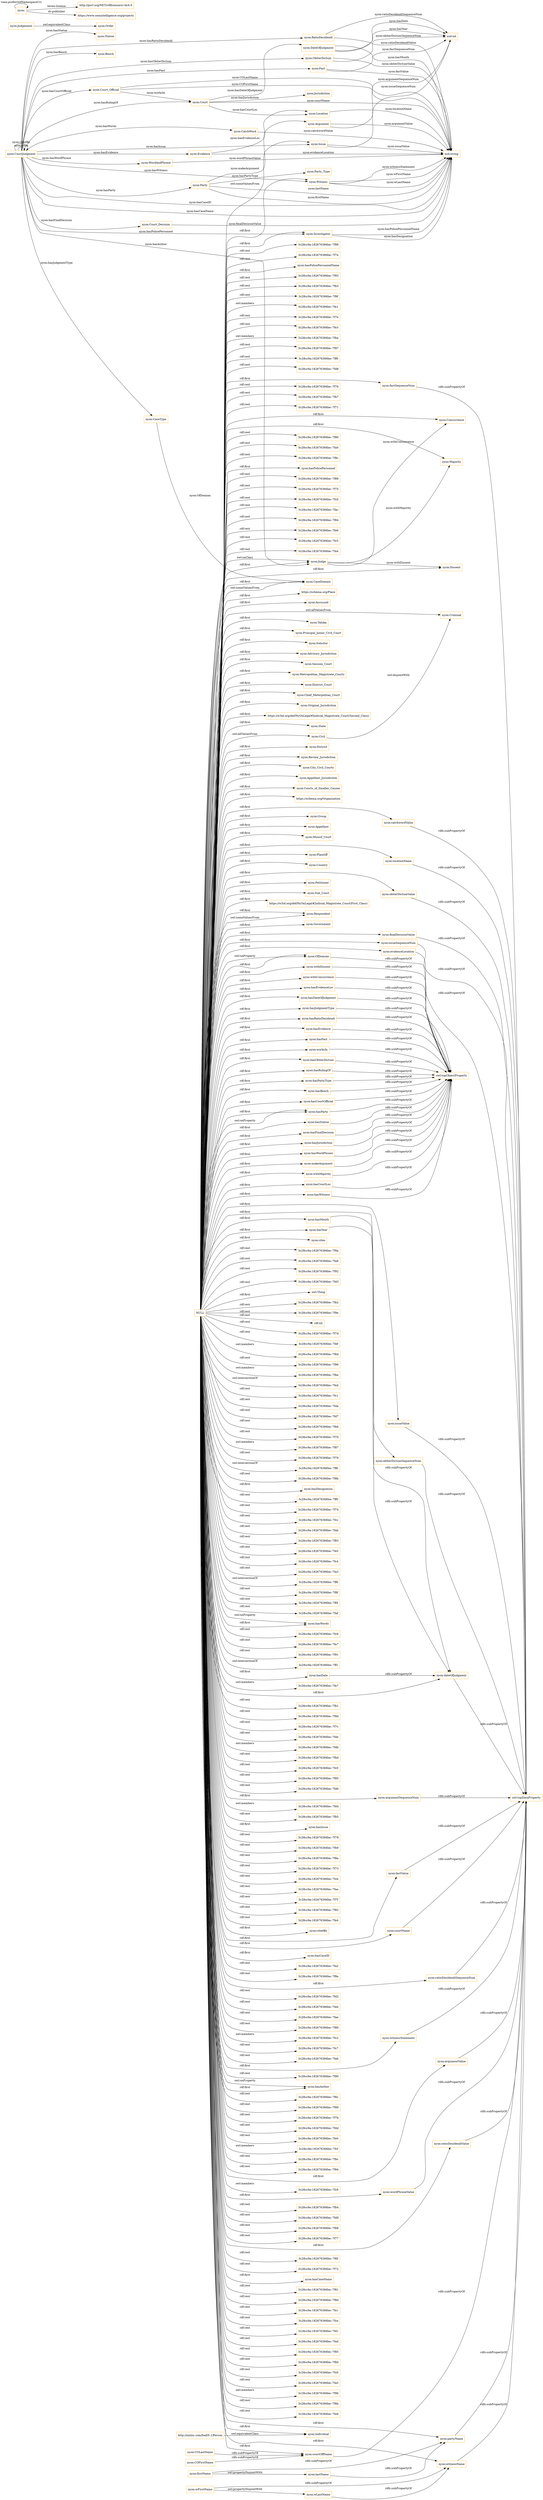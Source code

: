 digraph ar2dtool_diagram { 
rankdir=LR;
size="1501"
node [shape = rectangle, color="orange"]; "nyon:Statue" "nyon:CourtJudgment" "nyon:Order" "nyon:Issue" "nyon:Bench" "nyon:Investigator" "nyon:Party" "nyon:Fact" "nyon:Court_Decision" "nyon:Evidence" "https://schema.org/Place" "nyon:Accussed" "nyon:Civil" "nyon:Taluka" "nyon:Principal_Junior_Civil_Court" "nyon:Solicitor" "nyon:Advisory_Jurisdiction" "nyon:DateOfJudgment" "nyon:Session_Court" "nyon:Metropolitan_Magistrate_Courts" "nyon:District_Court" "nyon:Chief_Meterpolitan_Court" "nyon:Original_Jurisdiction" "nyon:RatioDecidendi" "nyon:Court_Official" "nyon:ObiterDictum" "http://xmlns.com/foaf/0.1/Person" "nyon:Court" "https://w3id.org/def/NyOnLegal#Judicial_Magistrate_Court(Second_Class)" "nyon:State" "nyon:Concurrence" "nyon:Witness" "nyon:Location" "nyon:District" "nyon:Review_Jurisdiction" "nyon:City_Civil_Courts" "nyon:Appellant_Jurisdiction" "nyon:Individual" "nyon:Judge" "nyon:Courts_of_Smaller_Causes" "nyon:Judgement" "nyon:Jurisdiction" "https://schema.org/Organization" "nyon:Criminal" "nyon:Group" "nyon:Appellant" "nyon:Munsif_Court" "nyon:CaseType" "nyon:CatchWord" "nyon:Dissent" "nyon:Party_Type" "nyon:Plaintiff" "nyon:Country" "nyon:Majority" "nyon:Argument" "nyon:Petitioner" "nyon:CaseDomain" "nyon:Sub_Court" "https://w3id.org/def/NyOnLegal#Judicial_Magistrate_Court(First_Class)" "nyon:WordAndPhrase" "nyon:Respondent" "nyon:Government" ; /*classes style*/
	"nyon:hasCourtOfficial" -> "owl:topObjectProperty" [ label = "rdfs:subPropertyOf" ];
	"nyon:catchwordValue" -> "owl:topDataProperty" [ label = "rdfs:subPropertyOf" ];
	"nyon:COFirstName" -> "nyon:courtOffName" [ label = "rdfs:subPropertyOf" ];
	"nyon:locationName" -> "owl:topDataProperty" [ label = "rdfs:subPropertyOf" ];
	"nyon:hasFinalDecision" -> "owl:topObjectProperty" [ label = "rdfs:subPropertyOf" ];
	"nyon:hasJurisdiction" -> "owl:topObjectProperty" [ label = "rdfs:subPropertyOf" ];
	"nyon:obiterDictumValue" -> "owl:topDataProperty" [ label = "rdfs:subPropertyOf" ];
	"nyon:" -> "http://purl.org/NET/rdflicense/cc-by4.0" [ label = "terms:license" ];
	"nyon:" -> "https://www.semintelligence.org/projects" [ label = "dc:publisher" ];
	"nyon:" -> "nyon:" [ label = "vann:preferredNamespaceUri" ];
	"nyon:makeArgument" -> "owl:topObjectProperty" [ label = "rdfs:subPropertyOf" ];
	"nyon:finalDecisionValue" -> "owl:topDataProperty" [ label = "rdfs:subPropertyOf" ];
	"nyon:hasWitness" -> "owl:topObjectProperty" [ label = "rdfs:subPropertyOf" ];
	"nyon:issueSequenceNum" -> "owl:topDataProperty" [ label = "rdfs:subPropertyOf" ];
	"nyon:partyName" -> "owl:topDataProperty" [ label = "rdfs:subPropertyOf" ];
	"nyon:withDissent" -> "owl:topObjectProperty" [ label = "rdfs:subPropertyOf" ];
	"nyon:withConcurrence" -> "owl:topObjectProperty" [ label = "rdfs:subPropertyOf" ];
	"nyon:evidenceLocation" -> "owl:topDataProperty" [ label = "rdfs:subPropertyOf" ];
	"nyon:hasJudgmentType" -> "owl:topObjectProperty" [ label = "rdfs:subPropertyOf" ];
	"nyon:hasRatioDecidendi" -> "owl:topObjectProperty" [ label = "rdfs:subPropertyOf" ];
	"nyon:hasEvidence" -> "owl:topObjectProperty" [ label = "rdfs:subPropertyOf" ];
	"nyon:hasFact" -> "owl:topObjectProperty" [ label = "rdfs:subPropertyOf" ];
	"nyon:witnessName" -> "owl:topDataProperty" [ label = "rdfs:subPropertyOf" ];
	"nyon:lastName" -> "nyon:partyName" [ label = "rdfs:subPropertyOf" ];
	"nyon:issueValue" -> "owl:topDataProperty" [ label = "rdfs:subPropertyOf" ];
	"nyon:obiterDictumSequenceNum" -> "owl:topDataProperty" [ label = "rdfs:subPropertyOf" ];
	"nyon:worksIn" -> "owl:topObjectProperty" [ label = "rdfs:subPropertyOf" ];
	"nyon:hasObiterDictum" -> "owl:topObjectProperty" [ label = "rdfs:subPropertyOf" ];
	"nyon:wLastName" -> "nyon:witnessName" [ label = "rdfs:subPropertyOf" ];
	"nyon:hasRulingOf" -> "owl:topObjectProperty" [ label = "rdfs:subPropertyOf" ];
	"nyon:hasPartyType" -> "owl:topObjectProperty" [ label = "rdfs:subPropertyOf" ];
	"nyon:hasDate" -> "nyon:dateOfJudgment" [ label = "rdfs:subPropertyOf" ];
	"nyon:argumentSequenceNum" -> "owl:topDataProperty" [ label = "rdfs:subPropertyOf" ];
	"nyon:hasBench" -> "owl:topObjectProperty" [ label = "rdfs:subPropertyOf" ];
	"nyon:factValue" -> "owl:topDataProperty" [ label = "rdfs:subPropertyOf" ];
	"nyon:courtName" -> "owl:topDataProperty" [ label = "rdfs:subPropertyOf" ];
	"NULL" -> "nyon:hasFinalDecision" [ label = "rdf:first" ];
	"NULL" -> "nyon:cites" [ label = "rdf:first" ];
	"NULL" -> "3c28cc9a:182676366be:-7f9a" [ label = "rdf:rest" ];
	"NULL" -> "3c28cc9a:182676366be:-7fa8" [ label = "rdf:rest" ];
	"NULL" -> "nyon:Government" [ label = "rdf:first" ];
	"NULL" -> "nyon:witnessName" [ label = "rdf:first" ];
	"NULL" -> "nyon:District" [ label = "rdf:first" ];
	"NULL" -> "3c28cc9a:182676366be:-7f92" [ label = "rdf:rest" ];
	"NULL" -> "3c28cc9a:182676366be:-7fd3" [ label = "rdf:rest" ];
	"NULL" -> "owl:Thing" [ label = "rdf:first" ];
	"NULL" -> "3c28cc9a:182676366be:-7fb2" [ label = "rdf:rest" ];
	"NULL" -> "3c28cc9a:182676366be:-7f9e" [ label = "rdf:rest" ];
	"NULL" -> "nyon:Issue" [ label = "owl:someValuesFrom" ];
	"NULL" -> "rdf:nil" [ label = "rdf:rest" ];
	"NULL" -> "3c28cc9a:182676366be:-7f7d" [ label = "rdf:rest" ];
	"NULL" -> "3c28cc9a:182676366be:-7fdf" [ label = "rdf:rest" ];
	"NULL" -> "3c28cc9a:182676366be:-7f6d" [ label = "owl:members" ];
	"NULL" -> "3c28cc9a:182676366be:-7f96" [ label = "rdf:rest" ];
	"NULL" -> "3c28cc9a:182676366be:-7fbe" [ label = "owl:members" ];
	"NULL" -> "3c28cc9a:182676366be:-7fed" [ label = "owl:intersectionOf" ];
	"NULL" -> "3c28cc9a:182676366be:-7fc1" [ label = "rdf:rest" ];
	"NULL" -> "nyon:hasRulingOf" [ label = "rdf:first" ];
	"NULL" -> "3c28cc9a:182676366be:-7fda" [ label = "rdf:rest" ];
	"NULL" -> "3c28cc9a:182676366be:-7fd7" [ label = "rdf:rest" ];
	"NULL" -> "3c28cc9a:182676366be:-7fb6" [ label = "rdf:rest" ];
	"NULL" -> "nyon:worksIn" [ label = "rdf:first" ];
	"NULL" -> "3c28cc9a:182676366be:-7f70" [ label = "rdf:rest" ];
	"NULL" -> "nyon:hasCourtOfficial" [ label = "rdf:first" ];
	"NULL" -> "nyon:Review_Jurisdiction" [ label = "rdf:first" ];
	"NULL" -> "3c28cc9a:182676366be:-7f87" [ label = "owl:members" ];
	"NULL" -> "nyon:Metropolitan_Magistrate_Courts" [ label = "rdf:first" ];
	"NULL" -> "3c28cc9a:182676366be:-7f79" [ label = "rdf:rest" ];
	"NULL" -> "3c28cc9a:182676366be:-7ffb" [ label = "owl:intersectionOf" ];
	"NULL" -> "nyon:locationName" [ label = "rdf:first" ];
	"NULL" -> "3c28cc9a:182676366be:-7f8b" [ label = "rdf:rest" ];
	"NULL" -> "nyon:hasDesignation" [ label = "rdf:first" ];
	"NULL" -> "3c28cc9a:182676366be:-7ff0" [ label = "rdf:rest" ];
	"NULL" -> "3c28cc9a:182676366be:-7f74" [ label = "rdf:rest" ];
	"NULL" -> "nyon:Appellant_Jurisdiction" [ label = "rdf:first" ];
	"NULL" -> "3c28cc9a:182676366be:-7fcc" [ label = "rdf:rest" ];
	"NULL" -> "nyon:withDissent" [ label = "rdf:first" ];
	"NULL" -> "nyon:issueSequenceNum" [ label = "rdf:first" ];
	"NULL" -> "3c28cc9a:182676366be:-7fab" [ label = "rdf:rest" ];
	"NULL" -> "3c28cc9a:182676366be:-7f83" [ label = "rdf:rest" ];
	"NULL" -> "3c28cc9a:182676366be:-7fe5" [ label = "rdf:rest" ];
	"NULL" -> "3c28cc9a:182676366be:-7fc4" [ label = "rdf:rest" ];
	"NULL" -> "nyon:Concurrence" [ label = "rdf:first" ];
	"NULL" -> "3c28cc9a:182676366be:-7fa3" [ label = "rdf:rest" ];
	"NULL" -> "3c28cc9a:182676366be:-7ff6" [ label = "owl:intersectionOf" ];
	"NULL" -> "3c28cc9a:182676366be:-7f8f" [ label = "rdf:rest" ];
	"NULL" -> "3c28cc9a:182676366be:-7ff4" [ label = "rdf:rest" ];
	"NULL" -> "nyon:Advisory_Jurisdiction" [ label = "rdf:first" ];
	"NULL" -> "nyon:hasJurisdiction" [ label = "rdf:first" ];
	"NULL" -> "nyon:State" [ label = "rdf:first" ];
	"NULL" -> "3c28cc9a:182676366be:-7faf" [ label = "rdf:rest" ];
	"NULL" -> "nyon:hasWords" [ label = "rdf:first" ];
	"NULL" -> "3c28cc9a:182676366be:-7fc8" [ label = "rdf:rest" ];
	"NULL" -> "nyon:courtName" [ label = "rdf:first" ];
	"NULL" -> "3c28cc9a:182676366be:-7fa7" [ label = "rdf:rest" ];
	"NULL" -> "nyon:hasRatioDecidendi" [ label = "rdf:first" ];
	"NULL" -> "3c28cc9a:182676366be:-7f91" [ label = "rdf:rest" ];
	"NULL" -> "3c28cc9a:182676366be:-7ff1" [ label = "owl:intersectionOf" ];
	"NULL" -> "nyon:Majority" [ label = "rdf:first" ];
	"NULL" -> "nyon:ratioDecidendiSequenceNum" [ label = "rdf:first" ];
	"NULL" -> "3c28cc9a:182676366be:-7fe7" [ label = "owl:members" ];
	"NULL" -> "nyon:City_Civil_Courts" [ label = "rdf:first" ];
	"NULL" -> "nyon:hasParty" [ label = "rdf:first" ];
	"NULL" -> "3c28cc9a:182676366be:-7fb1" [ label = "rdf:rest" ];
	"NULL" -> "3c28cc9a:182676366be:-7f9d" [ label = "rdf:rest" ];
	"NULL" -> "nyon:Civil" [ label = "owl:allValuesFrom" ];
	"NULL" -> "nyon:issueValue" [ label = "rdf:first" ];
	"NULL" -> "3c28cc9a:182676366be:-7f7c" [ label = "rdf:rest" ];
	"NULL" -> "3c28cc9a:182676366be:-7fde" [ label = "rdf:rest" ];
	"NULL" -> "3c28cc9a:182676366be:-7fdb" [ label = "owl:members" ];
	"NULL" -> "3c28cc9a:182676366be:-7fbd" [ label = "rdf:rest" ];
	"NULL" -> "3c28cc9a:182676366be:-7fc0" [ label = "rdf:rest" ];
	"NULL" -> "3c28cc9a:182676366be:-7f95" [ label = "rdf:rest" ];
	"NULL" -> "3c28cc9a:182676366be:-7fd6" [ label = "rdf:rest" ];
	"NULL" -> "nyon:Original_Jurisdiction" [ label = "rdf:first" ];
	"NULL" -> "nyon:hasStatue" [ label = "rdf:first" ];
	"NULL" -> "3c28cc9a:182676366be:-7fd4" [ label = "owl:members" ];
	"NULL" -> "nyon:Taluka" [ label = "rdf:first" ];
	"NULL" -> "3c28cc9a:182676366be:-7fb5" [ label = "rdf:rest" ];
	"NULL" -> "nyon:Chief_Meterpolitan_Court" [ label = "rdf:first" ];
	"NULL" -> "nyon:evidenceLocation" [ label = "rdf:first" ];
	"NULL" -> "nyon:Judge" [ label = "rdf:first" ];
	"NULL" -> "nyon:hasIssue" [ label = "rdf:first" ];
	"NULL" -> "nyon:Respondent" [ label = "rdf:first" ];
	"NULL" -> "nyon:Judge" [ label = "owl:onClass" ];
	"NULL" -> "3c28cc9a:182676366be:-7f78" [ label = "rdf:rest" ];
	"NULL" -> "3c28cc9a:182676366be:-7fb9" [ label = "rdf:rest" ];
	"NULL" -> "3c28cc9a:182676366be:-7f8a" [ label = "rdf:rest" ];
	"NULL" -> "3c28cc9a:182676366be:-7f73" [ label = "rdf:rest" ];
	"NULL" -> "3c28cc9a:182676366be:-7fcb" [ label = "rdf:rest" ];
	"NULL" -> "nyon:hasPartyType" [ label = "rdf:first" ];
	"NULL" -> "3c28cc9a:182676366be:-7faa" [ label = "rdf:rest" ];
	"NULL" -> "3c28cc9a:182676366be:-7f7f" [ label = "rdf:rest" ];
	"NULL" -> "nyon:Individual" [ label = "rdf:first" ];
	"NULL" -> "3c28cc9a:182676366be:-7f82" [ label = "rdf:rest" ];
	"NULL" -> "3c28cc9a:182676366be:-7fe4" [ label = "rdf:rest" ];
	"NULL" -> "nyon:citedBy" [ label = "rdf:first" ];
	"NULL" -> "nyon:hasWordPhrase" [ label = "rdf:first" ];
	"NULL" -> "nyon:witnessStatement" [ label = "rdf:first" ];
	"NULL" -> "nyon:hasCaseID" [ label = "rdf:first" ];
	"NULL" -> "nyon:hasWords" [ label = "owl:onProperty" ];
	"NULL" -> "3c28cc9a:182676366be:-7fa2" [ label = "rdf:rest" ];
	"NULL" -> "3c28cc9a:182676366be:-7f8e" [ label = "rdf:rest" ];
	"NULL" -> "nyon:withMajority" [ label = "rdf:first" ];
	"NULL" -> "3c28cc9a:182676366be:-7fd2" [ label = "rdf:rest" ];
	"NULL" -> "nyon:District_Court" [ label = "rdf:first" ];
	"NULL" -> "3c28cc9a:182676366be:-7feb" [ label = "rdf:rest" ];
	"NULL" -> "3c28cc9a:182676366be:-7fae" [ label = "rdf:rest" ];
	"NULL" -> "3c28cc9a:182676366be:-7f86" [ label = "rdf:rest" ];
	"NULL" -> "nyon:Courts_of_Smaller_Causes" [ label = "rdf:first" ];
	"NULL" -> "nyon:Sub_Court" [ label = "rdf:first" ];
	"NULL" -> "3c28cc9a:182676366be:-7fc2" [ label = "owl:members" ];
	"NULL" -> "nyon:makeArgument" [ label = "rdf:first" ];
	"NULL" -> "3c28cc9a:182676366be:-7fc7" [ label = "rdf:rest" ];
	"NULL" -> "nyon:hasBench" [ label = "rdf:first" ];
	"NULL" -> "3c28cc9a:182676366be:-7fa6" [ label = "rdf:rest" ];
	"NULL" -> "nyon:catchwordValue" [ label = "rdf:first" ];
	"NULL" -> "nyon:argumentSequenceNum" [ label = "rdf:first" ];
	"NULL" -> "nyon:argumentValue" [ label = "rdf:first" ];
	"NULL" -> "nyon:Witness" [ label = "rdf:first" ];
	"NULL" -> "3c28cc9a:182676366be:-7f90" [ label = "rdf:rest" ];
	"NULL" -> "nyon:hasAuthor" [ label = "owl:onProperty" ];
	"NULL" -> "3c28cc9a:182676366be:-7f6c" [ label = "rdf:rest" ];
	"NULL" -> "nyon:dateOfJudgment" [ label = "rdf:first" ];
	"NULL" -> "3c28cc9a:182676366be:-7f99" [ label = "rdf:rest" ];
	"NULL" -> "3c28cc9a:182676366be:-7f7b" [ label = "rdf:rest" ];
	"NULL" -> "3c28cc9a:182676366be:-7fdd" [ label = "rdf:rest" ];
	"NULL" -> "3c28cc9a:182676366be:-7fe0" [ label = "rdf:rest" ];
	"NULL" -> "3c28cc9a:182676366be:-7fcf" [ label = "owl:members" ];
	"NULL" -> "3c28cc9a:182676366be:-7fbc" [ label = "rdf:rest" ];
	"NULL" -> "3c28cc9a:182676366be:-7f94" [ label = "rdf:rest" ];
	"NULL" -> "nyon:OfDomian" [ label = "rdf:first" ];
	"NULL" -> "3c28cc9a:182676366be:-7fc9" [ label = "owl:members" ];
	"NULL" -> "nyon:wordPhraseValue" [ label = "rdf:first" ];
	"NULL" -> "3c28cc9a:182676366be:-7fb4" [ label = "rdf:rest" ];
	"NULL" -> "nyon:withConcurrence" [ label = "rdf:first" ];
	"NULL" -> "3c28cc9a:182676366be:-7fd9" [ label = "rdf:rest" ];
	"NULL" -> "nyon:Session_Court" [ label = "rdf:first" ];
	"NULL" -> "3c28cc9a:182676366be:-7fb8" [ label = "rdf:rest" ];
	"NULL" -> "3c28cc9a:182676366be:-7f77" [ label = "rdf:rest" ];
	"NULL" -> "nyon:ratioDecidendiValue" [ label = "rdf:first" ];
	"NULL" -> "nyon:hasAuthor" [ label = "rdf:first" ];
	"NULL" -> "3c28cc9a:182676366be:-7f6f" [ label = "rdf:rest" ];
	"NULL" -> "https://schema.org/Organization" [ label = "rdf:first" ];
	"NULL" -> "3c28cc9a:182676366be:-7f72" [ label = "rdf:rest" ];
	"NULL" -> "nyon:hasCaseName" [ label = "rdf:first" ];
	"NULL" -> "nyon:hasEvidenceLoc" [ label = "rdf:first" ];
	"NULL" -> "3c28cc9a:182676366be:-7f81" [ label = "rdf:rest" ];
	"NULL" -> "nyon:courtOffName" [ label = "rdf:first" ];
	"NULL" -> "nyon:hasFact" [ label = "rdf:first" ];
	"NULL" -> "nyon:factValue" [ label = "rdf:first" ];
	"NULL" -> "3c28cc9a:182676366be:-7f8d" [ label = "rdf:rest" ];
	"NULL" -> "3c28cc9a:182676366be:-7fa1" [ label = "rdf:rest" ];
	"NULL" -> "nyon:hasWitness" [ label = "rdf:first" ];
	"NULL" -> "3c28cc9a:182676366be:-7fce" [ label = "rdf:rest" ];
	"NULL" -> "3c28cc9a:182676366be:-7fd1" [ label = "rdf:rest" ];
	"NULL" -> "3c28cc9a:182676366be:-7fad" [ label = "rdf:rest" ];
	"NULL" -> "3c28cc9a:182676366be:-7f85" [ label = "rdf:rest" ];
	"NULL" -> "3c28cc9a:182676366be:-7fb0" [ label = "rdf:rest" ];
	"NULL" -> "nyon:Plaintiff" [ label = "rdf:first" ];
	"NULL" -> "3c28cc9a:182676366be:-7fc6" [ label = "rdf:rest" ];
	"NULL" -> "nyon:hasParty" [ label = "owl:onProperty" ];
	"NULL" -> "3c28cc9a:182676366be:-7fa5" [ label = "rdf:rest" ];
	"NULL" -> "nyon:Munsif_Court" [ label = "rdf:first" ];
	"NULL" -> "nyon:hasEvidence" [ label = "rdf:first" ];
	"NULL" -> "https://w3id.org/def/NyOnLegal#Judicial_Magistrate_Court(First_Class)" [ label = "rdf:first" ];
	"NULL" -> "nyon:OfDomian" [ label = "owl:onProperty" ];
	"NULL" -> "3c28cc9a:182676366be:-7f9b" [ label = "owl:members" ];
	"NULL" -> "nyon:Petitioner" [ label = "rdf:first" ];
	"NULL" -> "3c28cc9a:182676366be:-7f6b" [ label = "rdf:rest" ];
	"NULL" -> "nyon:Group" [ label = "rdf:first" ];
	"NULL" -> "3c28cc9a:182676366be:-7fa9" [ label = "rdf:rest" ];
	"NULL" -> "nyon:hasYear" [ label = "rdf:first" ];
	"NULL" -> "3c28cc9a:182676366be:-7f98" [ label = "rdf:rest" ];
	"NULL" -> "3c28cc9a:182676366be:-7f7a" [ label = "rdf:rest" ];
	"NULL" -> "nyon:hasPolicePersonnelName" [ label = "rdf:first" ];
	"NULL" -> "3c28cc9a:182676366be:-7f93" [ label = "rdf:rest" ];
	"NULL" -> "nyon:hasCourtLoc" [ label = "rdf:first" ];
	"NULL" -> "nyon:Respondent" [ label = "owl:someValuesFrom" ];
	"NULL" -> "3c28cc9a:182676366be:-7fb3" [ label = "rdf:rest" ];
	"NULL" -> "3c28cc9a:182676366be:-7f9f" [ label = "rdf:rest" ];
	"NULL" -> "3c28cc9a:182676366be:-7fe1" [ label = "owl:members" ];
	"NULL" -> "3c28cc9a:182676366be:-7f7e" [ label = "rdf:rest" ];
	"NULL" -> "nyon:Criminal" [ label = "owl:allValuesFrom" ];
	"NULL" -> "3c28cc9a:182676366be:-7fe3" [ label = "rdf:rest" ];
	"NULL" -> "3c28cc9a:182676366be:-7fba" [ label = "owl:members" ];
	"NULL" -> "nyon:finalDecisionValue" [ label = "rdf:first" ];
	"NULL" -> "nyon:hasObiterDictum" [ label = "rdf:first" ];
	"NULL" -> "3c28cc9a:182676366be:-7f97" [ label = "rdf:rest" ];
	"NULL" -> "3c28cc9a:182676366be:-7ff9" [ label = "rdf:rest" ];
	"NULL" -> "nyon:obiterDictumValue" [ label = "rdf:first" ];
	"NULL" -> "https://w3id.org/def/NyOnLegal#Judicial_Magistrate_Court(Second_Class)" [ label = "rdf:first" ];
	"NULL" -> "3c28cc9a:182676366be:-7fd8" [ label = "rdf:rest" ];
	"NULL" -> "3c28cc9a:182676366be:-7f76" [ label = "rdf:rest" ];
	"NULL" -> "3c28cc9a:182676366be:-7fb7" [ label = "rdf:rest" ];
	"NULL" -> "nyon:Dissent" [ label = "rdf:first" ];
	"NULL" -> "nyon:Country" [ label = "rdf:first" ];
	"NULL" -> "nyon:Investigator" [ label = "rdf:first" ];
	"NULL" -> "nyon:CaseDomain" [ label = "owl:someValuesFrom" ];
	"NULL" -> "nyon:obiterDictumSequenceNum" [ label = "rdf:first" ];
	"NULL" -> "3c28cc9a:182676366be:-7f71" [ label = "rdf:rest" ];
	"NULL" -> "nyon:hasDateOfJudgment" [ label = "rdf:first" ];
	"NULL" -> "nyon:factSequenceNum" [ label = "rdf:first" ];
	"NULL" -> "https://schema.org/Place" [ label = "rdf:first" ];
	"NULL" -> "nyon:Accussed" [ label = "rdf:first" ];
	"NULL" -> "nyon:Principal_Junior_Civil_Court" [ label = "rdf:first" ];
	"NULL" -> "3c28cc9a:182676366be:-7f80" [ label = "rdf:rest" ];
	"NULL" -> "nyon:Appellant" [ label = "rdf:first" ];
	"NULL" -> "3c28cc9a:182676366be:-7fa0" [ label = "rdf:rest" ];
	"NULL" -> "3c28cc9a:182676366be:-7f8c" [ label = "rdf:rest" ];
	"NULL" -> "nyon:hasPolicePersonnel" [ label = "rdf:first" ];
	"NULL" -> "3c28cc9a:182676366be:-7f89" [ label = "rdf:rest" ];
	"NULL" -> "3c28cc9a:182676366be:-7f75" [ label = "rdf:rest" ];
	"NULL" -> "3c28cc9a:182676366be:-7fcd" [ label = "rdf:rest" ];
	"NULL" -> "nyon:hasJudgmentType" [ label = "rdf:first" ];
	"NULL" -> "3c28cc9a:182676366be:-7fac" [ label = "rdf:rest" ];
	"NULL" -> "nyon:hasDate" [ label = "rdf:first" ];
	"NULL" -> "3c28cc9a:182676366be:-7f84" [ label = "rdf:rest" ];
	"NULL" -> "3c28cc9a:182676366be:-7fe6" [ label = "rdf:rest" ];
	"NULL" -> "3c28cc9a:182676366be:-7fc5" [ label = "rdf:rest" ];
	"NULL" -> "nyon:CaseDomain" [ label = "rdf:first" ];
	"NULL" -> "3c28cc9a:182676366be:-7fa4" [ label = "rdf:rest" ];
	"NULL" -> "nyon:Solicitor" [ label = "rdf:first" ];
	"NULL" -> "nyon:hasMonth" [ label = "rdf:first" ];
	"NULL" -> "nyon:partyName" [ label = "rdf:first" ];
	"nyon:Civil" -> "nyon:Criminal" [ label = "owl:disjointWith" ];
	"nyon:hasYear" -> "nyon:dateOfJudgment" [ label = "rdfs:subPropertyOf" ];
	"nyon:hasEvidenceLoc" -> "owl:topObjectProperty" [ label = "rdfs:subPropertyOf" ];
	"nyon:witnessStatement" -> "owl:topDataProperty" [ label = "rdfs:subPropertyOf" ];
	"nyon:wFirstName" -> "nyon:wLastName" [ label = "owl:propertyDisjointWith" ];
	"nyon:wFirstName" -> "nyon:witnessName" [ label = "rdfs:subPropertyOf" ];
	"nyon:factSequenceNum" -> "owl:topDataProperty" [ label = "rdfs:subPropertyOf" ];
	"nyon:firstName" -> "nyon:lastName" [ label = "owl:propertyDisjointWith" ];
	"nyon:firstName" -> "nyon:partyName" [ label = "rdfs:subPropertyOf" ];
	"nyon:hasCourtLoc" -> "owl:topObjectProperty" [ label = "rdfs:subPropertyOf" ];
	"nyon:hasDateOfJudgment" -> "owl:topObjectProperty" [ label = "rdfs:subPropertyOf" ];
	"nyon:dateOfJudgment" -> "owl:topDataProperty" [ label = "rdfs:subPropertyOf" ];
	"http://xmlns.com/foaf/0.1/Person" -> "nyon:Individual" [ label = "owl:equivalentClass" ];
	"nyon:wordPhraseValue" -> "owl:topDataProperty" [ label = "rdfs:subPropertyOf" ];
	"nyon:hasMonth" -> "nyon:dateOfJudgment" [ label = "rdfs:subPropertyOf" ];
	"nyon:withMajority" -> "owl:topObjectProperty" [ label = "rdfs:subPropertyOf" ];
	"nyon:argumentValue" -> "owl:topDataProperty" [ label = "rdfs:subPropertyOf" ];
	"nyon:OfDomian" -> "owl:topObjectProperty" [ label = "rdfs:subPropertyOf" ];
	"nyon:Judgement" -> "nyon:Order" [ label = "owl:equivalentClass" ];
	"nyon:courtOffName" -> "owl:topDataProperty" [ label = "rdfs:subPropertyOf" ];
	"nyon:ratioDecidendiValue" -> "owl:topDataProperty" [ label = "rdfs:subPropertyOf" ];
	"nyon:ratioDecidendiSequenceNum" -> "owl:topDataProperty" [ label = "rdfs:subPropertyOf" ];
	"nyon:COLastName" -> "nyon:courtOffName" [ label = "rdfs:subPropertyOf" ];
	"nyon:hasWordPhrase" -> "owl:topObjectProperty" [ label = "rdfs:subPropertyOf" ];
	"nyon:hasStatue" -> "owl:topObjectProperty" [ label = "rdfs:subPropertyOf" ];
	"nyon:hasParty" -> "owl:topObjectProperty" [ label = "rdfs:subPropertyOf" ];
	"nyon:Court" -> "xsd:string" [ label = "nyon:courtName" ];
	"nyon:Court" -> "nyon:Jurisdiction" [ label = "nyon:hasJurisdiction" ];
	"nyon:WordAndPhrase" -> "xsd:string" [ label = "nyon:wordPhraseValue" ];
	"nyon:Judge" -> "nyon:Dissent" [ label = "nyon:withDissent" ];
	"nyon:CourtJudgment" -> "nyon:Bench" [ label = "nyon:hasBench" ];
	"nyon:CourtJudgment" -> "nyon:Statue" [ label = "nyon:hasStatue" ];
	"nyon:CatchWord" -> "xsd:string" [ label = "nyon:catchwordValue" ];
	"nyon:Location" -> "xsd:string" [ label = "nyon:locationName" ];
	"nyon:CourtJudgment" -> "nyon:CourtJudgment" [ label = "nyon:cites" ];
	"nyon:CourtJudgment" -> "nyon:Investigator" [ label = "nyon:hasPolicePersonnel" ];
	"nyon:CourtJudgment" -> "nyon:Witness" [ label = "nyon:hasWitness" ];
	"nyon:Court_Decision" -> "xsd:string" [ label = "nyon:finalDecisionValue" ];
	"nyon:DateOfJudgment" -> "xsd:int" [ label = "nyon:hasDate" ];
	"nyon:Party" -> "xsd:string" [ label = "nyon:firstName" ];
	"nyon:Argument" -> "xsd:string" [ label = "nyon:argumentValue" ];
	"nyon:Party" -> "nyon:Argument" [ label = "nyon:makeArgument" ];
	"nyon:CaseType" -> "nyon:CaseDomain" [ label = "nyon:OfDomian" ];
	"nyon:CourtJudgment" -> "nyon:CourtJudgment" [ label = "nyon:citedBy" ];
	"nyon:Fact" -> "xsd:string" [ label = "nyon:factValue" ];
	"nyon:CourtJudgment" -> "nyon:CaseType" [ label = "nyon:hasJudgmentType" ];
	"nyon:Judge" -> "nyon:Majority" [ label = "nyon:withMajority" ];
	"nyon:Evidence" -> "nyon:Location" [ label = "nyon:hasEvidenceLoc" ];
	"nyon:CourtJudgment" -> "nyon:CatchWord" [ label = "nyon:hasWords" ];
	"nyon:Investigator" -> "xsd:string" [ label = "nyon:hasDesignation" ];
	"nyon:RatioDecidendi" -> "xsd:int" [ label = "nyon:ratioDecidendiSequenceNum" ];
	"nyon:Fact" -> "xsd:int" [ label = "nyon:factSequenceNum" ];
	"nyon:CourtJudgment" -> "nyon:Issue" [ label = "nyon:hasIssue" ];
	"nyon:CourtJudgment" -> "xsd:string" [ label = "nyon:hasCaseID" ];
	"nyon:Court_Official" -> "xsd:string" [ label = "nyon:COFirstName" ];
	"nyon:Issue" -> "xsd:string" [ label = "nyon:issueValue" ];
	"nyon:Court" -> "nyon:DateOfJudgment" [ label = "nyon:hasDateOfJudgment" ];
	"nyon:Court_Official" -> "xsd:string" [ label = "nyon:COLastName" ];
	"nyon:RatioDecidendi" -> "xsd:string" [ label = "nyon:ratioDecidendiValue" ];
	"nyon:Party" -> "xsd:string" [ label = "nyon:lastName" ];
	"nyon:Witness" -> "xsd:string" [ label = "nyon:wFirstName" ];
	"nyon:CourtJudgment" -> "nyon:Judge" [ label = "nyon:hasAuthor" ];
	"nyon:CourtJudgment" -> "nyon:Court_Official" [ label = "nyon:hasCourtOfficial" ];
	"nyon:Evidence" -> "xsd:string" [ label = "nyon:evidenceLocation" ];
	"nyon:DateOfJudgment" -> "xsd:int" [ label = "nyon:hasYear" ];
	"nyon:CourtJudgment" -> "nyon:Fact" [ label = "nyon:hasFact" ];
	"nyon:ObiterDictum" -> "xsd:int" [ label = "nyon:obiterDictumSequenceNum" ];
	"nyon:Argument" -> "xsd:int" [ label = "nyon:argumentSequenceNum" ];
	"nyon:Judge" -> "nyon:Concurrence" [ label = "nyon:withConcurrence" ];
	"nyon:CourtJudgment" -> "nyon:Court" [ label = "nyon:hasRulingOf" ];
	"nyon:Court" -> "nyon:Location" [ label = "nyon:hasCourtLoc" ];
	"nyon:Witness" -> "xsd:string" [ label = "nyon:wLastName" ];
	"nyon:CourtJudgment" -> "xsd:string" [ label = "nyon:hasCaseName" ];
	"nyon:Investigator" -> "xsd:string" [ label = "nyon:hasPolicePersonnelName" ];
	"nyon:CourtJudgment" -> "nyon:Court_Decision" [ label = "nyon:hasFinalDecision" ];
	"nyon:CourtJudgment" -> "nyon:ObiterDictum" [ label = "nyon:hasObiterDictum" ];
	"nyon:Court_Official" -> "nyon:Court" [ label = "nyon:worksIn" ];
	"nyon:CourtJudgment" -> "nyon:RatioDecidendi" [ label = "nyon:hasRatioDecidendi" ];
	"nyon:Issue" -> "xsd:int" [ label = "nyon:issueSequenceNum" ];
	"nyon:Witness" -> "xsd:string" [ label = "nyon:witnessStatement" ];
	"nyon:CourtJudgment" -> "nyon:Party" [ label = "nyon:hasParty" ];
	"nyon:CourtJudgment" -> "nyon:WordAndPhrase" [ label = "nyon:hasWordPhrase" ];
	"nyon:Party" -> "nyon:Party_Type" [ label = "nyon:hasPartyType" ];
	"nyon:ObiterDictum" -> "xsd:string" [ label = "nyon:obiterDictumValue" ];
	"nyon:CourtJudgment" -> "nyon:Evidence" [ label = "nyon:hasEvidence" ];
	"nyon:DateOfJudgment" -> "xsd:string" [ label = "nyon:hasMonth" ];

}
